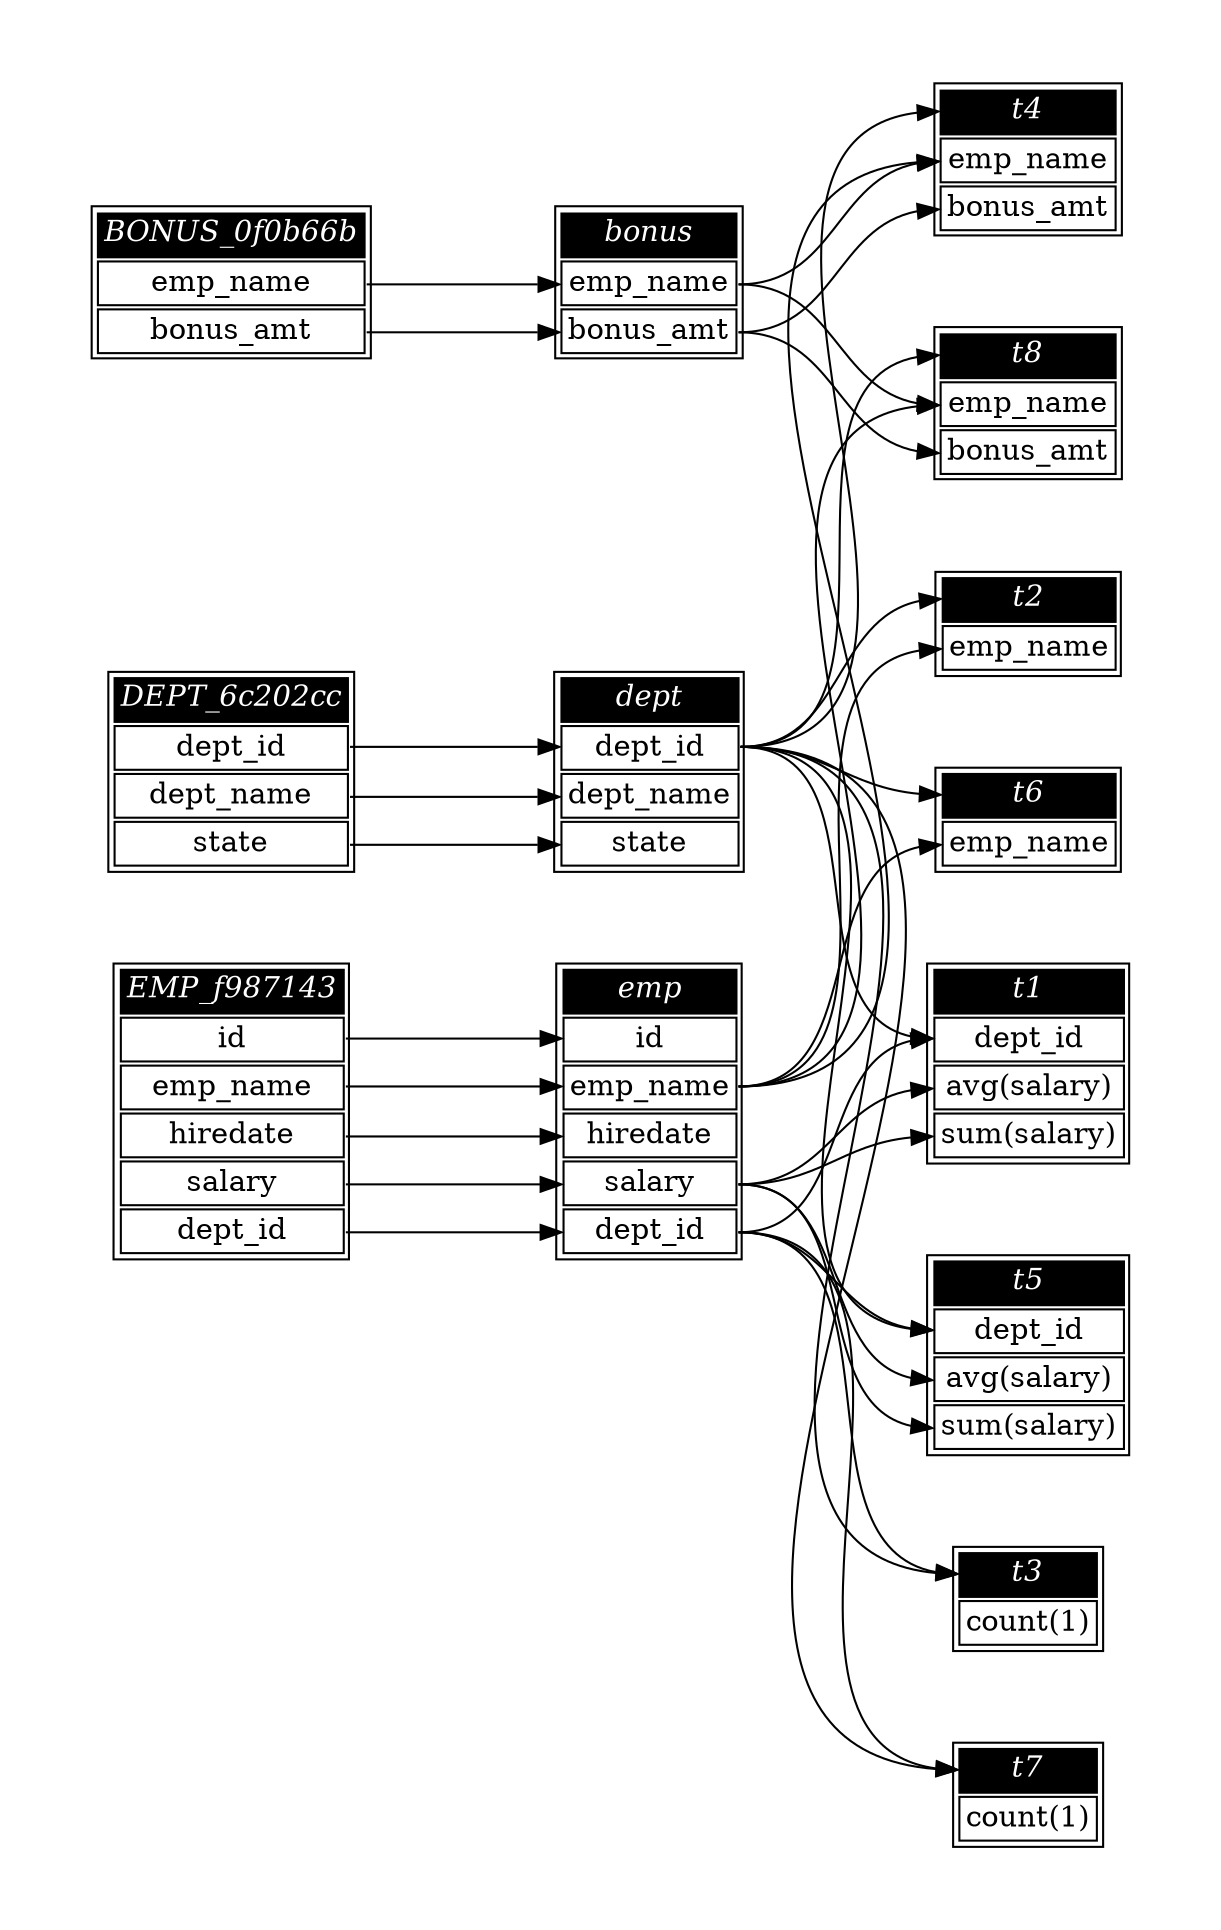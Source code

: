 // Automatically generated by SQLFlowTestSuite


digraph {
  graph [pad="0.5" nodesep="0.5" ranksep="1" fontname="Helvetica" rankdir=LR];
  node [shape=plaintext]

  
"BONUS_0f0b66b" [color="black" label=<
<table>
  <tr><td bgcolor="black" port="nodeName"><i><font color="white">BONUS_0f0b66b</font></i></td></tr>
  <tr><td port="0">emp_name</td></tr>
<tr><td port="1">bonus_amt</td></tr>
</table>>];
     

"DEPT_6c202cc" [color="black" label=<
<table>
  <tr><td bgcolor="black" port="nodeName"><i><font color="white">DEPT_6c202cc</font></i></td></tr>
  <tr><td port="0">dept_id</td></tr>
<tr><td port="1">dept_name</td></tr>
<tr><td port="2">state</td></tr>
</table>>];
     

"EMP_f987143" [color="black" label=<
<table>
  <tr><td bgcolor="black" port="nodeName"><i><font color="white">EMP_f987143</font></i></td></tr>
  <tr><td port="0">id</td></tr>
<tr><td port="1">emp_name</td></tr>
<tr><td port="2">hiredate</td></tr>
<tr><td port="3">salary</td></tr>
<tr><td port="4">dept_id</td></tr>
</table>>];
     

"bonus" [color="black" label=<
<table>
  <tr><td bgcolor="black" port="nodeName"><i><font color="white">bonus</font></i></td></tr>
  <tr><td port="0">emp_name</td></tr>
<tr><td port="1">bonus_amt</td></tr>
</table>>];
     

"dept" [color="black" label=<
<table>
  <tr><td bgcolor="black" port="nodeName"><i><font color="white">dept</font></i></td></tr>
  <tr><td port="0">dept_id</td></tr>
<tr><td port="1">dept_name</td></tr>
<tr><td port="2">state</td></tr>
</table>>];
     

"emp" [color="black" label=<
<table>
  <tr><td bgcolor="black" port="nodeName"><i><font color="white">emp</font></i></td></tr>
  <tr><td port="0">id</td></tr>
<tr><td port="1">emp_name</td></tr>
<tr><td port="2">hiredate</td></tr>
<tr><td port="3">salary</td></tr>
<tr><td port="4">dept_id</td></tr>
</table>>];
     

"t1" [color="black" label=<
<table>
  <tr><td bgcolor="black" port="nodeName"><i><font color="white">t1</font></i></td></tr>
  <tr><td port="0">dept_id</td></tr>
<tr><td port="1">avg(salary)</td></tr>
<tr><td port="2">sum(salary)</td></tr>
</table>>];
     

"t2" [color="black" label=<
<table>
  <tr><td bgcolor="black" port="nodeName"><i><font color="white">t2</font></i></td></tr>
  <tr><td port="0">emp_name</td></tr>
</table>>];
     

"t3" [color="black" label=<
<table>
  <tr><td bgcolor="black" port="nodeName"><i><font color="white">t3</font></i></td></tr>
  <tr><td port="0">count(1)</td></tr>
</table>>];
     

"t4" [color="black" label=<
<table>
  <tr><td bgcolor="black" port="nodeName"><i><font color="white">t4</font></i></td></tr>
  <tr><td port="0">emp_name</td></tr>
<tr><td port="1">bonus_amt</td></tr>
</table>>];
     

"t5" [color="black" label=<
<table>
  <tr><td bgcolor="black" port="nodeName"><i><font color="white">t5</font></i></td></tr>
  <tr><td port="0">dept_id</td></tr>
<tr><td port="1">avg(salary)</td></tr>
<tr><td port="2">sum(salary)</td></tr>
</table>>];
     

"t6" [color="black" label=<
<table>
  <tr><td bgcolor="black" port="nodeName"><i><font color="white">t6</font></i></td></tr>
  <tr><td port="0">emp_name</td></tr>
</table>>];
     

"t7" [color="black" label=<
<table>
  <tr><td bgcolor="black" port="nodeName"><i><font color="white">t7</font></i></td></tr>
  <tr><td port="0">count(1)</td></tr>
</table>>];
     

"t8" [color="black" label=<
<table>
  <tr><td bgcolor="black" port="nodeName"><i><font color="white">t8</font></i></td></tr>
  <tr><td port="0">emp_name</td></tr>
<tr><td port="1">bonus_amt</td></tr>
</table>>];
     
  "BONUS_0f0b66b":0 -> "bonus":0;
"BONUS_0f0b66b":1 -> "bonus":1;
"DEPT_6c202cc":0 -> "dept":0;
"DEPT_6c202cc":1 -> "dept":1;
"DEPT_6c202cc":2 -> "dept":2;
"EMP_f987143":0 -> "emp":0;
"EMP_f987143":1 -> "emp":1;
"EMP_f987143":2 -> "emp":2;
"EMP_f987143":3 -> "emp":3;
"EMP_f987143":4 -> "emp":4;
"bonus":0 -> "t4":0;
"bonus":0 -> "t8":0;
"bonus":1 -> "t4":1;
"bonus":1 -> "t8":1;
"dept":0 -> "t1":0;
"dept":0 -> "t2":nodeName;
"dept":0 -> "t3":nodeName;
"dept":0 -> "t4":nodeName;
"dept":0 -> "t5":0;
"dept":0 -> "t6":nodeName;
"dept":0 -> "t7":nodeName;
"dept":0 -> "t8":nodeName;
"emp":1 -> "t2":0;
"emp":1 -> "t4":0;
"emp":1 -> "t6":0;
"emp":1 -> "t8":0;
"emp":3 -> "t1":1;
"emp":3 -> "t1":2;
"emp":3 -> "t5":1;
"emp":3 -> "t5":2;
"emp":4 -> "t1":0;
"emp":4 -> "t3":nodeName;
"emp":4 -> "t5":0;
"emp":4 -> "t7":nodeName;
}
       